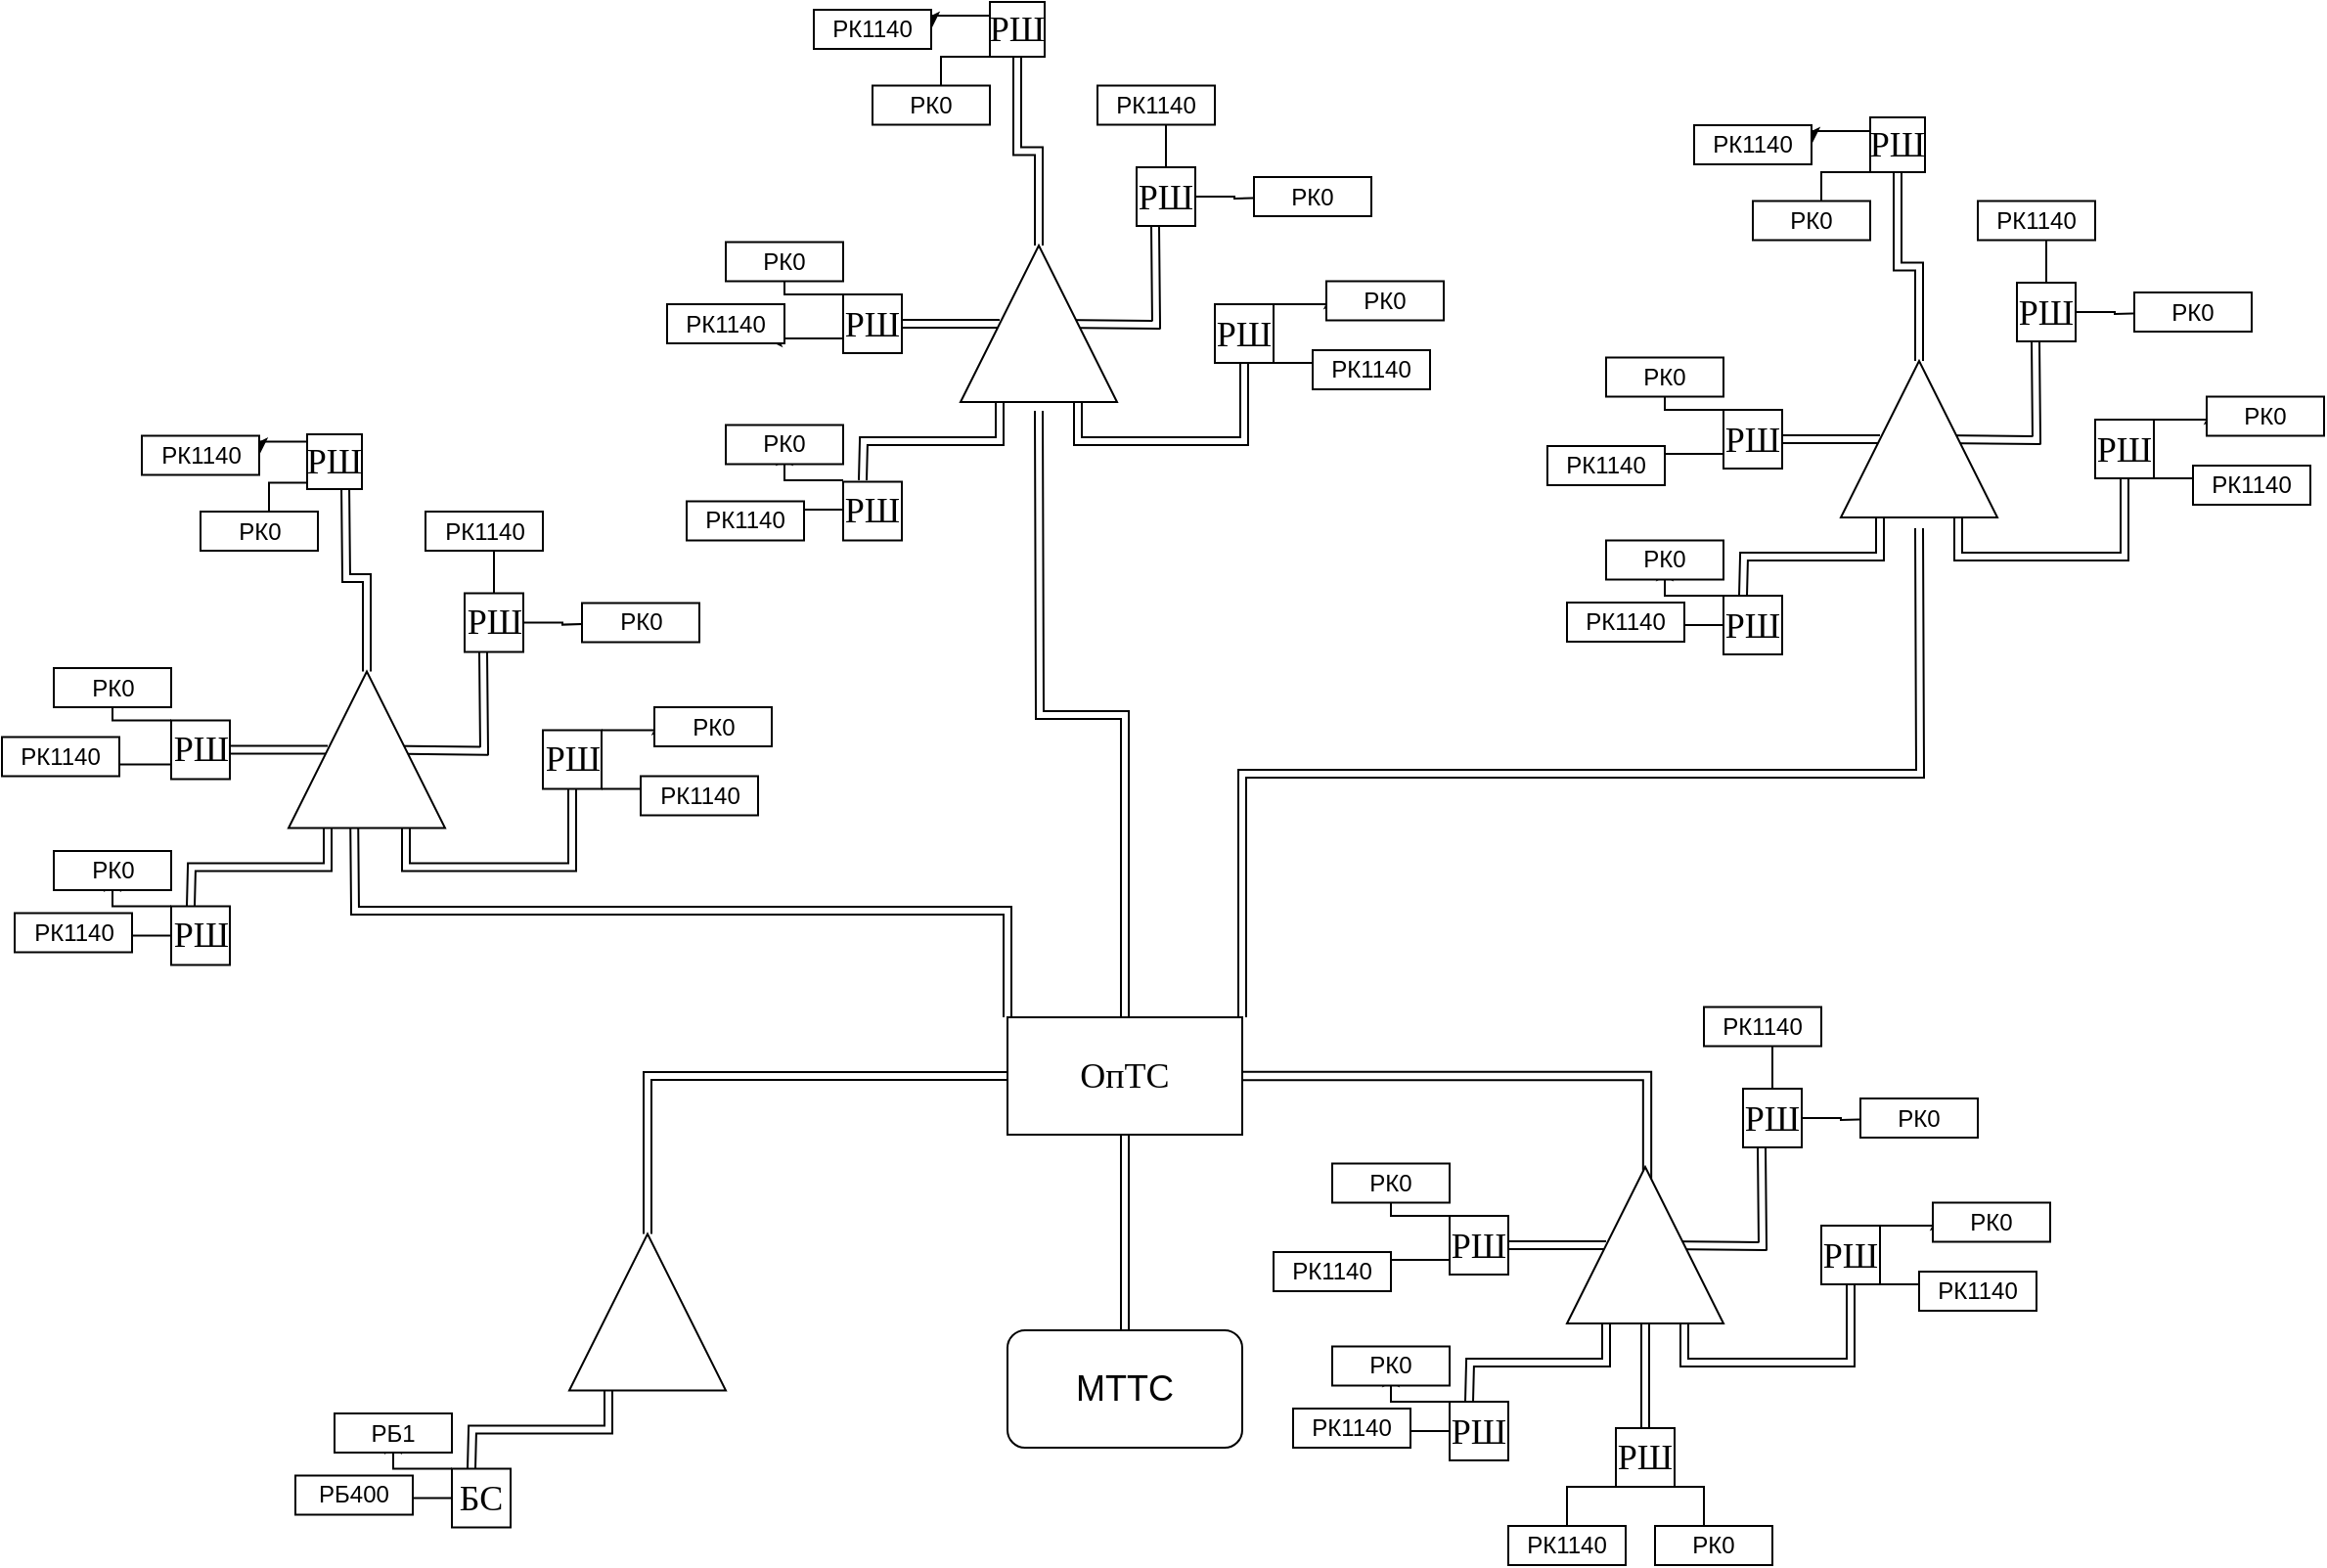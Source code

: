 <mxfile version="24.2.5" type="github">
  <diagram name="Сторінка-1" id="-aMKNxU6E9L7MTQbwJhd">
    <mxGraphModel dx="1947" dy="1637" grid="1" gridSize="10" guides="1" tooltips="1" connect="1" arrows="1" fold="1" page="1" pageScale="1" pageWidth="827" pageHeight="1169" math="0" shadow="0">
      <root>
        <mxCell id="0" />
        <mxCell id="1" parent="0" />
        <mxCell id="pCTq9wC-vszjbYOVtqLL-1" style="edgeStyle=orthogonalEdgeStyle;rounded=0;orthogonalLoop=1;jettySize=auto;html=1;exitX=0.5;exitY=1;exitDx=0;exitDy=0;shape=link;" edge="1" parent="1" source="pCTq9wC-vszjbYOVtqLL-7" target="pCTq9wC-vszjbYOVtqLL-8">
          <mxGeometry relative="1" as="geometry" />
        </mxCell>
        <mxCell id="pCTq9wC-vszjbYOVtqLL-2" style="edgeStyle=orthogonalEdgeStyle;rounded=0;orthogonalLoop=1;jettySize=auto;html=1;exitX=1;exitY=0.5;exitDx=0;exitDy=0;shape=link;width=4.167;" edge="1" parent="1" source="pCTq9wC-vszjbYOVtqLL-7">
          <mxGeometry relative="1" as="geometry">
            <mxPoint x="680" y="350" as="targetPoint" />
            <Array as="points">
              <mxPoint x="681" y="300" />
            </Array>
          </mxGeometry>
        </mxCell>
        <mxCell id="pCTq9wC-vszjbYOVtqLL-3" style="edgeStyle=orthogonalEdgeStyle;rounded=0;orthogonalLoop=1;jettySize=auto;html=1;exitX=0;exitY=0.5;exitDx=0;exitDy=0;shape=link;" edge="1" parent="1" source="pCTq9wC-vszjbYOVtqLL-7" target="pCTq9wC-vszjbYOVtqLL-45">
          <mxGeometry relative="1" as="geometry">
            <mxPoint x="215" y="340" as="targetPoint" />
          </mxGeometry>
        </mxCell>
        <mxCell id="pCTq9wC-vszjbYOVtqLL-4" style="edgeStyle=orthogonalEdgeStyle;rounded=0;orthogonalLoop=1;jettySize=auto;html=1;exitX=0.5;exitY=0;exitDx=0;exitDy=0;shape=link;" edge="1" parent="1" source="pCTq9wC-vszjbYOVtqLL-7">
          <mxGeometry relative="1" as="geometry">
            <mxPoint x="370" y="-40" as="targetPoint" />
          </mxGeometry>
        </mxCell>
        <mxCell id="pCTq9wC-vszjbYOVtqLL-5" style="edgeStyle=orthogonalEdgeStyle;rounded=0;orthogonalLoop=1;jettySize=auto;html=1;exitX=1;exitY=0;exitDx=0;exitDy=0;shape=link;width=4;" edge="1" parent="1" source="pCTq9wC-vszjbYOVtqLL-7">
          <mxGeometry relative="1" as="geometry">
            <mxPoint x="820" y="20" as="targetPoint" />
          </mxGeometry>
        </mxCell>
        <mxCell id="pCTq9wC-vszjbYOVtqLL-6" style="edgeStyle=orthogonalEdgeStyle;rounded=0;orthogonalLoop=1;jettySize=auto;html=1;exitX=0;exitY=0;exitDx=0;exitDy=0;shape=link;" edge="1" parent="1" source="pCTq9wC-vszjbYOVtqLL-7">
          <mxGeometry relative="1" as="geometry">
            <mxPoint x="20" y="160" as="targetPoint" />
          </mxGeometry>
        </mxCell>
        <mxCell id="pCTq9wC-vszjbYOVtqLL-7" value="&lt;font face=&quot;Times New Roman&quot; style=&quot;font-size: 18px;&quot;&gt;ОпТС&lt;/font&gt;" style="rounded=0;whiteSpace=wrap;html=1;" vertex="1" parent="1">
          <mxGeometry x="354" y="270" width="120" height="60" as="geometry" />
        </mxCell>
        <mxCell id="pCTq9wC-vszjbYOVtqLL-8" value="&lt;font style=&quot;font-size: 18px;&quot;&gt;МТТС&lt;/font&gt;" style="rounded=1;whiteSpace=wrap;html=1;" vertex="1" parent="1">
          <mxGeometry x="354" y="430" width="120" height="60" as="geometry" />
        </mxCell>
        <mxCell id="pCTq9wC-vszjbYOVtqLL-9" style="edgeStyle=orthogonalEdgeStyle;rounded=0;orthogonalLoop=1;jettySize=auto;html=1;exitX=0.5;exitY=0;exitDx=0;exitDy=0;shape=link;" edge="1" parent="1" source="pCTq9wC-vszjbYOVtqLL-14">
          <mxGeometry relative="1" as="geometry">
            <mxPoint x="610" y="386.5" as="targetPoint" />
          </mxGeometry>
        </mxCell>
        <mxCell id="pCTq9wC-vszjbYOVtqLL-10" style="edgeStyle=orthogonalEdgeStyle;rounded=0;orthogonalLoop=1;jettySize=auto;html=1;exitX=0.5;exitY=1;exitDx=0;exitDy=0;shape=link;" edge="1" parent="1">
          <mxGeometry relative="1" as="geometry">
            <mxPoint x="739.5" y="336.5" as="targetPoint" />
            <mxPoint x="689.5" y="386.5" as="sourcePoint" />
          </mxGeometry>
        </mxCell>
        <mxCell id="pCTq9wC-vszjbYOVtqLL-11" style="edgeStyle=orthogonalEdgeStyle;rounded=0;orthogonalLoop=1;jettySize=auto;html=1;exitX=0;exitY=0.75;exitDx=0;exitDy=0;shape=link;entryX=0.5;entryY=1;entryDx=0;entryDy=0;" edge="1" parent="1" source="pCTq9wC-vszjbYOVtqLL-14" target="pCTq9wC-vszjbYOVtqLL-17">
          <mxGeometry relative="1" as="geometry">
            <mxPoint x="820" y="426.5" as="targetPoint" />
          </mxGeometry>
        </mxCell>
        <mxCell id="pCTq9wC-vszjbYOVtqLL-12" style="edgeStyle=orthogonalEdgeStyle;rounded=0;orthogonalLoop=1;jettySize=auto;html=1;exitX=0;exitY=0.25;exitDx=0;exitDy=0;shape=link;" edge="1" parent="1" source="pCTq9wC-vszjbYOVtqLL-14">
          <mxGeometry relative="1" as="geometry">
            <mxPoint x="590" y="466.5" as="targetPoint" />
          </mxGeometry>
        </mxCell>
        <mxCell id="pCTq9wC-vszjbYOVtqLL-13" style="edgeStyle=orthogonalEdgeStyle;rounded=0;orthogonalLoop=1;jettySize=auto;html=1;exitX=0;exitY=0.5;exitDx=0;exitDy=0;entryX=0.5;entryY=0;entryDx=0;entryDy=0;shape=link;" edge="1" parent="1" source="pCTq9wC-vszjbYOVtqLL-14" target="pCTq9wC-vszjbYOVtqLL-23">
          <mxGeometry relative="1" as="geometry" />
        </mxCell>
        <mxCell id="pCTq9wC-vszjbYOVtqLL-14" value="" style="triangle;whiteSpace=wrap;html=1;rotation=-90;" vertex="1" parent="1">
          <mxGeometry x="640" y="346.5" width="80" height="80" as="geometry" />
        </mxCell>
        <mxCell id="pCTq9wC-vszjbYOVtqLL-15" style="edgeStyle=orthogonalEdgeStyle;rounded=0;orthogonalLoop=1;jettySize=auto;html=1;exitX=1;exitY=0;exitDx=0;exitDy=0;" edge="1" parent="1" source="pCTq9wC-vszjbYOVtqLL-17">
          <mxGeometry relative="1" as="geometry">
            <mxPoint x="830" y="370" as="targetPoint" />
          </mxGeometry>
        </mxCell>
        <mxCell id="pCTq9wC-vszjbYOVtqLL-16" style="edgeStyle=orthogonalEdgeStyle;rounded=0;orthogonalLoop=1;jettySize=auto;html=1;exitX=1;exitY=1;exitDx=0;exitDy=0;" edge="1" parent="1" source="pCTq9wC-vszjbYOVtqLL-17">
          <mxGeometry relative="1" as="geometry">
            <mxPoint x="830" y="407" as="targetPoint" />
          </mxGeometry>
        </mxCell>
        <mxCell id="pCTq9wC-vszjbYOVtqLL-17" value="&lt;font style=&quot;font-size: 18px;&quot; face=&quot;Times New Roman&quot;&gt;РШ&lt;/font&gt;" style="whiteSpace=wrap;html=1;aspect=fixed;" vertex="1" parent="1">
          <mxGeometry x="770" y="376.5" width="30" height="30" as="geometry" />
        </mxCell>
        <mxCell id="pCTq9wC-vszjbYOVtqLL-18" style="edgeStyle=orthogonalEdgeStyle;rounded=0;orthogonalLoop=1;jettySize=auto;html=1;exitX=0.5;exitY=0;exitDx=0;exitDy=0;" edge="1" parent="1" source="pCTq9wC-vszjbYOVtqLL-20">
          <mxGeometry relative="1" as="geometry">
            <mxPoint x="745" y="270" as="targetPoint" />
          </mxGeometry>
        </mxCell>
        <mxCell id="pCTq9wC-vszjbYOVtqLL-19" style="edgeStyle=orthogonalEdgeStyle;rounded=0;orthogonalLoop=1;jettySize=auto;html=1;exitX=1;exitY=0.5;exitDx=0;exitDy=0;" edge="1" parent="1" source="pCTq9wC-vszjbYOVtqLL-20">
          <mxGeometry relative="1" as="geometry">
            <mxPoint x="800" y="322" as="targetPoint" />
          </mxGeometry>
        </mxCell>
        <mxCell id="pCTq9wC-vszjbYOVtqLL-20" value="&lt;font face=&quot;Times New Roman&quot; style=&quot;font-size: 18px;&quot;&gt;РШ&lt;/font&gt;" style="whiteSpace=wrap;html=1;aspect=fixed;" vertex="1" parent="1">
          <mxGeometry x="730" y="306.5" width="30" height="30" as="geometry" />
        </mxCell>
        <mxCell id="pCTq9wC-vszjbYOVtqLL-21" style="edgeStyle=orthogonalEdgeStyle;rounded=0;orthogonalLoop=1;jettySize=auto;html=1;exitX=1;exitY=1;exitDx=0;exitDy=0;" edge="1" parent="1" source="pCTq9wC-vszjbYOVtqLL-23">
          <mxGeometry relative="1" as="geometry">
            <mxPoint x="710" y="540" as="targetPoint" />
          </mxGeometry>
        </mxCell>
        <mxCell id="pCTq9wC-vszjbYOVtqLL-22" style="edgeStyle=orthogonalEdgeStyle;rounded=0;orthogonalLoop=1;jettySize=auto;html=1;exitX=0;exitY=1;exitDx=0;exitDy=0;" edge="1" parent="1" source="pCTq9wC-vszjbYOVtqLL-23">
          <mxGeometry relative="1" as="geometry">
            <mxPoint x="640" y="540" as="targetPoint" />
          </mxGeometry>
        </mxCell>
        <mxCell id="pCTq9wC-vszjbYOVtqLL-23" value="&lt;font face=&quot;Times New Roman&quot; style=&quot;font-size: 18px;&quot;&gt;РШ&lt;/font&gt;" style="whiteSpace=wrap;html=1;aspect=fixed;" vertex="1" parent="1">
          <mxGeometry x="665" y="480" width="30" height="30" as="geometry" />
        </mxCell>
        <mxCell id="pCTq9wC-vszjbYOVtqLL-24" style="edgeStyle=orthogonalEdgeStyle;rounded=0;orthogonalLoop=1;jettySize=auto;html=1;exitX=0;exitY=0.75;exitDx=0;exitDy=0;" edge="1" parent="1" source="pCTq9wC-vszjbYOVtqLL-26">
          <mxGeometry relative="1" as="geometry">
            <mxPoint x="540" y="394" as="targetPoint" />
          </mxGeometry>
        </mxCell>
        <mxCell id="pCTq9wC-vszjbYOVtqLL-25" style="edgeStyle=orthogonalEdgeStyle;rounded=0;orthogonalLoop=1;jettySize=auto;html=1;exitX=0;exitY=0;exitDx=0;exitDy=0;" edge="1" parent="1" source="pCTq9wC-vszjbYOVtqLL-26">
          <mxGeometry relative="1" as="geometry">
            <mxPoint x="550" y="350" as="targetPoint" />
          </mxGeometry>
        </mxCell>
        <mxCell id="pCTq9wC-vszjbYOVtqLL-26" value="&lt;font face=&quot;Times New Roman&quot; style=&quot;font-size: 18px;&quot;&gt;РШ&lt;/font&gt;" style="whiteSpace=wrap;html=1;aspect=fixed;" vertex="1" parent="1">
          <mxGeometry x="580" y="371.5" width="30" height="30" as="geometry" />
        </mxCell>
        <mxCell id="pCTq9wC-vszjbYOVtqLL-27" style="edgeStyle=orthogonalEdgeStyle;rounded=0;orthogonalLoop=1;jettySize=auto;html=1;exitX=0;exitY=0.5;exitDx=0;exitDy=0;" edge="1" parent="1" source="pCTq9wC-vszjbYOVtqLL-29">
          <mxGeometry relative="1" as="geometry">
            <mxPoint x="550" y="482" as="targetPoint" />
          </mxGeometry>
        </mxCell>
        <mxCell id="pCTq9wC-vszjbYOVtqLL-28" style="edgeStyle=orthogonalEdgeStyle;rounded=0;orthogonalLoop=1;jettySize=auto;html=1;exitX=0;exitY=0;exitDx=0;exitDy=0;" edge="1" parent="1" source="pCTq9wC-vszjbYOVtqLL-29">
          <mxGeometry relative="1" as="geometry">
            <mxPoint x="550" y="450" as="targetPoint" />
          </mxGeometry>
        </mxCell>
        <mxCell id="pCTq9wC-vszjbYOVtqLL-29" value="&lt;font face=&quot;Times New Roman&quot; style=&quot;font-size: 18px;&quot;&gt;РШ&lt;/font&gt;" style="whiteSpace=wrap;html=1;aspect=fixed;" vertex="1" parent="1">
          <mxGeometry x="580" y="466.5" width="30" height="30" as="geometry" />
        </mxCell>
        <mxCell id="pCTq9wC-vszjbYOVtqLL-30" value="РК0" style="rounded=0;whiteSpace=wrap;html=1;" vertex="1" parent="1">
          <mxGeometry x="685" y="530" width="60" height="20" as="geometry" />
        </mxCell>
        <mxCell id="pCTq9wC-vszjbYOVtqLL-31" value="РК1140" style="rounded=0;whiteSpace=wrap;html=1;" vertex="1" parent="1">
          <mxGeometry x="610" y="530" width="60" height="20" as="geometry" />
        </mxCell>
        <mxCell id="pCTq9wC-vszjbYOVtqLL-32" value="РК0" style="rounded=0;whiteSpace=wrap;html=1;" vertex="1" parent="1">
          <mxGeometry x="827" y="364.75" width="60" height="20" as="geometry" />
        </mxCell>
        <mxCell id="pCTq9wC-vszjbYOVtqLL-33" value="РК0" style="rounded=0;whiteSpace=wrap;html=1;" vertex="1" parent="1">
          <mxGeometry x="790" y="311.5" width="60" height="20" as="geometry" />
        </mxCell>
        <mxCell id="pCTq9wC-vszjbYOVtqLL-34" value="РК0" style="rounded=0;whiteSpace=wrap;html=1;" vertex="1" parent="1">
          <mxGeometry x="520" y="344.75" width="60" height="20" as="geometry" />
        </mxCell>
        <mxCell id="pCTq9wC-vszjbYOVtqLL-35" value="РК0" style="rounded=0;whiteSpace=wrap;html=1;" vertex="1" parent="1">
          <mxGeometry x="520" y="438.25" width="60" height="20" as="geometry" />
        </mxCell>
        <mxCell id="pCTq9wC-vszjbYOVtqLL-36" value="РК1140" style="rounded=0;whiteSpace=wrap;html=1;" vertex="1" parent="1">
          <mxGeometry x="820" y="400" width="60" height="20" as="geometry" />
        </mxCell>
        <mxCell id="pCTq9wC-vszjbYOVtqLL-37" value="РК1140" style="rounded=0;whiteSpace=wrap;html=1;" vertex="1" parent="1">
          <mxGeometry x="710" y="264.75" width="60" height="20" as="geometry" />
        </mxCell>
        <mxCell id="pCTq9wC-vszjbYOVtqLL-38" value="РК1140" style="rounded=0;whiteSpace=wrap;html=1;" vertex="1" parent="1">
          <mxGeometry x="490" y="390" width="60" height="20" as="geometry" />
        </mxCell>
        <mxCell id="pCTq9wC-vszjbYOVtqLL-39" value="РК1140" style="rounded=0;whiteSpace=wrap;html=1;" vertex="1" parent="1">
          <mxGeometry x="500" y="470" width="60" height="20" as="geometry" />
        </mxCell>
        <mxCell id="pCTq9wC-vszjbYOVtqLL-43" style="edgeStyle=orthogonalEdgeStyle;rounded=0;orthogonalLoop=1;jettySize=auto;html=1;exitX=0;exitY=0.25;exitDx=0;exitDy=0;shape=link;" edge="1" parent="1" source="pCTq9wC-vszjbYOVtqLL-45">
          <mxGeometry relative="1" as="geometry">
            <mxPoint x="80" y="500.75" as="targetPoint" />
          </mxGeometry>
        </mxCell>
        <mxCell id="pCTq9wC-vszjbYOVtqLL-45" value="" style="triangle;whiteSpace=wrap;html=1;rotation=-90;" vertex="1" parent="1">
          <mxGeometry x="130" y="380.75" width="80" height="80" as="geometry" />
        </mxCell>
        <mxCell id="pCTq9wC-vszjbYOVtqLL-56" style="edgeStyle=orthogonalEdgeStyle;rounded=0;orthogonalLoop=1;jettySize=auto;html=1;exitX=0;exitY=0.5;exitDx=0;exitDy=0;" edge="1" parent="1" source="pCTq9wC-vszjbYOVtqLL-58">
          <mxGeometry relative="1" as="geometry">
            <mxPoint x="40" y="516.25" as="targetPoint" />
          </mxGeometry>
        </mxCell>
        <mxCell id="pCTq9wC-vszjbYOVtqLL-57" style="edgeStyle=orthogonalEdgeStyle;rounded=0;orthogonalLoop=1;jettySize=auto;html=1;exitX=0;exitY=0;exitDx=0;exitDy=0;" edge="1" parent="1" source="pCTq9wC-vszjbYOVtqLL-58">
          <mxGeometry relative="1" as="geometry">
            <mxPoint x="40" y="484.25" as="targetPoint" />
          </mxGeometry>
        </mxCell>
        <mxCell id="pCTq9wC-vszjbYOVtqLL-58" value="&lt;font face=&quot;Times New Roman&quot;&gt;&lt;span style=&quot;font-size: 18px;&quot;&gt;БС&lt;/span&gt;&lt;/font&gt;" style="whiteSpace=wrap;html=1;aspect=fixed;" vertex="1" parent="1">
          <mxGeometry x="70" y="500.75" width="30" height="30" as="geometry" />
        </mxCell>
        <mxCell id="pCTq9wC-vszjbYOVtqLL-62" value="РБ1" style="rounded=0;whiteSpace=wrap;html=1;" vertex="1" parent="1">
          <mxGeometry x="10" y="472.5" width="60" height="20" as="geometry" />
        </mxCell>
        <mxCell id="pCTq9wC-vszjbYOVtqLL-66" value="РБ400" style="rounded=0;whiteSpace=wrap;html=1;" vertex="1" parent="1">
          <mxGeometry x="-10" y="504.25" width="60" height="20" as="geometry" />
        </mxCell>
        <mxCell id="pCTq9wC-vszjbYOVtqLL-67" style="edgeStyle=orthogonalEdgeStyle;rounded=0;orthogonalLoop=1;jettySize=auto;html=1;exitX=0.5;exitY=0;exitDx=0;exitDy=0;shape=link;" edge="1" parent="1" source="pCTq9wC-vszjbYOVtqLL-72">
          <mxGeometry relative="1" as="geometry">
            <mxPoint x="750" y="-25.5" as="targetPoint" />
          </mxGeometry>
        </mxCell>
        <mxCell id="pCTq9wC-vszjbYOVtqLL-68" style="edgeStyle=orthogonalEdgeStyle;rounded=0;orthogonalLoop=1;jettySize=auto;html=1;exitX=0.5;exitY=1;exitDx=0;exitDy=0;shape=link;" edge="1" parent="1">
          <mxGeometry relative="1" as="geometry">
            <mxPoint x="879.5" y="-75.5" as="targetPoint" />
            <mxPoint x="829.5" y="-25.5" as="sourcePoint" />
          </mxGeometry>
        </mxCell>
        <mxCell id="pCTq9wC-vszjbYOVtqLL-69" style="edgeStyle=orthogonalEdgeStyle;rounded=0;orthogonalLoop=1;jettySize=auto;html=1;exitX=0;exitY=0.75;exitDx=0;exitDy=0;shape=link;entryX=0.5;entryY=1;entryDx=0;entryDy=0;" edge="1" parent="1" source="pCTq9wC-vszjbYOVtqLL-72" target="pCTq9wC-vszjbYOVtqLL-75">
          <mxGeometry relative="1" as="geometry">
            <mxPoint x="960" y="14.5" as="targetPoint" />
          </mxGeometry>
        </mxCell>
        <mxCell id="pCTq9wC-vszjbYOVtqLL-70" style="edgeStyle=orthogonalEdgeStyle;rounded=0;orthogonalLoop=1;jettySize=auto;html=1;exitX=0;exitY=0.25;exitDx=0;exitDy=0;shape=link;" edge="1" parent="1" source="pCTq9wC-vszjbYOVtqLL-72">
          <mxGeometry relative="1" as="geometry">
            <mxPoint x="730" y="54.5" as="targetPoint" />
          </mxGeometry>
        </mxCell>
        <mxCell id="pCTq9wC-vszjbYOVtqLL-71" style="edgeStyle=orthogonalEdgeStyle;rounded=0;orthogonalLoop=1;jettySize=auto;html=1;exitX=1;exitY=0.5;exitDx=0;exitDy=0;entryX=0.5;entryY=1;entryDx=0;entryDy=0;shape=link;" edge="1" parent="1" source="pCTq9wC-vszjbYOVtqLL-72" target="pCTq9wC-vszjbYOVtqLL-81">
          <mxGeometry relative="1" as="geometry" />
        </mxCell>
        <mxCell id="pCTq9wC-vszjbYOVtqLL-72" value="" style="triangle;whiteSpace=wrap;html=1;rotation=-90;" vertex="1" parent="1">
          <mxGeometry x="780" y="-65.5" width="80" height="80" as="geometry" />
        </mxCell>
        <mxCell id="pCTq9wC-vszjbYOVtqLL-73" style="edgeStyle=orthogonalEdgeStyle;rounded=0;orthogonalLoop=1;jettySize=auto;html=1;exitX=1;exitY=0;exitDx=0;exitDy=0;" edge="1" parent="1" source="pCTq9wC-vszjbYOVtqLL-75">
          <mxGeometry relative="1" as="geometry">
            <mxPoint x="970" y="-42" as="targetPoint" />
          </mxGeometry>
        </mxCell>
        <mxCell id="pCTq9wC-vszjbYOVtqLL-74" style="edgeStyle=orthogonalEdgeStyle;rounded=0;orthogonalLoop=1;jettySize=auto;html=1;exitX=1;exitY=1;exitDx=0;exitDy=0;" edge="1" parent="1" source="pCTq9wC-vszjbYOVtqLL-75">
          <mxGeometry relative="1" as="geometry">
            <mxPoint x="970" y="-5" as="targetPoint" />
          </mxGeometry>
        </mxCell>
        <mxCell id="pCTq9wC-vszjbYOVtqLL-75" value="&lt;font style=&quot;font-size: 18px;&quot; face=&quot;Times New Roman&quot;&gt;РШ&lt;/font&gt;" style="whiteSpace=wrap;html=1;aspect=fixed;" vertex="1" parent="1">
          <mxGeometry x="910" y="-35.5" width="30" height="30" as="geometry" />
        </mxCell>
        <mxCell id="pCTq9wC-vszjbYOVtqLL-76" style="edgeStyle=orthogonalEdgeStyle;rounded=0;orthogonalLoop=1;jettySize=auto;html=1;exitX=0.5;exitY=0;exitDx=0;exitDy=0;" edge="1" parent="1" source="pCTq9wC-vszjbYOVtqLL-78">
          <mxGeometry relative="1" as="geometry">
            <mxPoint x="885" y="-142" as="targetPoint" />
          </mxGeometry>
        </mxCell>
        <mxCell id="pCTq9wC-vszjbYOVtqLL-77" style="edgeStyle=orthogonalEdgeStyle;rounded=0;orthogonalLoop=1;jettySize=auto;html=1;exitX=1;exitY=0.5;exitDx=0;exitDy=0;" edge="1" parent="1" source="pCTq9wC-vszjbYOVtqLL-78">
          <mxGeometry relative="1" as="geometry">
            <mxPoint x="940" y="-90" as="targetPoint" />
          </mxGeometry>
        </mxCell>
        <mxCell id="pCTq9wC-vszjbYOVtqLL-78" value="&lt;font face=&quot;Times New Roman&quot; style=&quot;font-size: 18px;&quot;&gt;РШ&lt;/font&gt;" style="whiteSpace=wrap;html=1;aspect=fixed;" vertex="1" parent="1">
          <mxGeometry x="870" y="-105.5" width="30" height="30" as="geometry" />
        </mxCell>
        <mxCell id="pCTq9wC-vszjbYOVtqLL-79" style="edgeStyle=orthogonalEdgeStyle;rounded=0;orthogonalLoop=1;jettySize=auto;html=1;exitX=0;exitY=1;exitDx=0;exitDy=0;" edge="1" parent="1" source="pCTq9wC-vszjbYOVtqLL-81">
          <mxGeometry relative="1" as="geometry">
            <mxPoint x="770" y="-132" as="targetPoint" />
          </mxGeometry>
        </mxCell>
        <mxCell id="pCTq9wC-vszjbYOVtqLL-80" style="edgeStyle=orthogonalEdgeStyle;rounded=0;orthogonalLoop=1;jettySize=auto;html=1;exitX=0;exitY=0.25;exitDx=0;exitDy=0;entryX=1;entryY=0.5;entryDx=0;entryDy=0;" edge="1" parent="1" source="pCTq9wC-vszjbYOVtqLL-81" target="pCTq9wC-vszjbYOVtqLL-89">
          <mxGeometry relative="1" as="geometry" />
        </mxCell>
        <mxCell id="pCTq9wC-vszjbYOVtqLL-81" value="&lt;font face=&quot;Times New Roman&quot; style=&quot;font-size: 18px;&quot;&gt;РШ&lt;/font&gt;" style="whiteSpace=wrap;html=1;aspect=fixed;" vertex="1" parent="1">
          <mxGeometry x="795" y="-190" width="28" height="28" as="geometry" />
        </mxCell>
        <mxCell id="pCTq9wC-vszjbYOVtqLL-82" style="edgeStyle=orthogonalEdgeStyle;rounded=0;orthogonalLoop=1;jettySize=auto;html=1;exitX=0;exitY=0.75;exitDx=0;exitDy=0;" edge="1" parent="1" source="pCTq9wC-vszjbYOVtqLL-84">
          <mxGeometry relative="1" as="geometry">
            <mxPoint x="680" y="-18" as="targetPoint" />
          </mxGeometry>
        </mxCell>
        <mxCell id="pCTq9wC-vszjbYOVtqLL-83" style="edgeStyle=orthogonalEdgeStyle;rounded=0;orthogonalLoop=1;jettySize=auto;html=1;exitX=0;exitY=0;exitDx=0;exitDy=0;" edge="1" parent="1" source="pCTq9wC-vszjbYOVtqLL-84">
          <mxGeometry relative="1" as="geometry">
            <mxPoint x="690" y="-62" as="targetPoint" />
          </mxGeometry>
        </mxCell>
        <mxCell id="pCTq9wC-vszjbYOVtqLL-84" value="&lt;font face=&quot;Times New Roman&quot; style=&quot;font-size: 18px;&quot;&gt;РШ&lt;/font&gt;" style="whiteSpace=wrap;html=1;aspect=fixed;" vertex="1" parent="1">
          <mxGeometry x="720" y="-40.5" width="30" height="30" as="geometry" />
        </mxCell>
        <mxCell id="pCTq9wC-vszjbYOVtqLL-85" style="edgeStyle=orthogonalEdgeStyle;rounded=0;orthogonalLoop=1;jettySize=auto;html=1;exitX=0;exitY=0.5;exitDx=0;exitDy=0;" edge="1" parent="1" source="pCTq9wC-vszjbYOVtqLL-87">
          <mxGeometry relative="1" as="geometry">
            <mxPoint x="690" y="70" as="targetPoint" />
          </mxGeometry>
        </mxCell>
        <mxCell id="pCTq9wC-vszjbYOVtqLL-86" style="edgeStyle=orthogonalEdgeStyle;rounded=0;orthogonalLoop=1;jettySize=auto;html=1;exitX=0;exitY=0;exitDx=0;exitDy=0;" edge="1" parent="1" source="pCTq9wC-vszjbYOVtqLL-87">
          <mxGeometry relative="1" as="geometry">
            <mxPoint x="690" y="38" as="targetPoint" />
          </mxGeometry>
        </mxCell>
        <mxCell id="pCTq9wC-vszjbYOVtqLL-87" value="&lt;font face=&quot;Times New Roman&quot; style=&quot;font-size: 18px;&quot;&gt;РШ&lt;/font&gt;" style="whiteSpace=wrap;html=1;aspect=fixed;" vertex="1" parent="1">
          <mxGeometry x="720" y="54.5" width="30" height="30" as="geometry" />
        </mxCell>
        <mxCell id="pCTq9wC-vszjbYOVtqLL-88" value="РК0" style="rounded=0;whiteSpace=wrap;html=1;" vertex="1" parent="1">
          <mxGeometry x="735" y="-147.25" width="60" height="20" as="geometry" />
        </mxCell>
        <mxCell id="pCTq9wC-vszjbYOVtqLL-89" value="РК1140" style="rounded=0;whiteSpace=wrap;html=1;" vertex="1" parent="1">
          <mxGeometry x="705" y="-186" width="60" height="20" as="geometry" />
        </mxCell>
        <mxCell id="pCTq9wC-vszjbYOVtqLL-90" value="РК0" style="rounded=0;whiteSpace=wrap;html=1;" vertex="1" parent="1">
          <mxGeometry x="967" y="-47.25" width="60" height="20" as="geometry" />
        </mxCell>
        <mxCell id="pCTq9wC-vszjbYOVtqLL-91" value="РК0" style="rounded=0;whiteSpace=wrap;html=1;" vertex="1" parent="1">
          <mxGeometry x="930" y="-100.5" width="60" height="20" as="geometry" />
        </mxCell>
        <mxCell id="pCTq9wC-vszjbYOVtqLL-92" value="РК0" style="rounded=0;whiteSpace=wrap;html=1;" vertex="1" parent="1">
          <mxGeometry x="660" y="-67.25" width="60" height="20" as="geometry" />
        </mxCell>
        <mxCell id="pCTq9wC-vszjbYOVtqLL-93" value="РК0" style="rounded=0;whiteSpace=wrap;html=1;" vertex="1" parent="1">
          <mxGeometry x="660" y="26.25" width="60" height="20" as="geometry" />
        </mxCell>
        <mxCell id="pCTq9wC-vszjbYOVtqLL-94" value="РК1140" style="rounded=0;whiteSpace=wrap;html=1;" vertex="1" parent="1">
          <mxGeometry x="960" y="-12" width="60" height="20" as="geometry" />
        </mxCell>
        <mxCell id="pCTq9wC-vszjbYOVtqLL-95" value="РК1140" style="rounded=0;whiteSpace=wrap;html=1;" vertex="1" parent="1">
          <mxGeometry x="850" y="-147.25" width="60" height="20" as="geometry" />
        </mxCell>
        <mxCell id="pCTq9wC-vszjbYOVtqLL-96" value="РК1140" style="rounded=0;whiteSpace=wrap;html=1;" vertex="1" parent="1">
          <mxGeometry x="630" y="-22" width="60" height="20" as="geometry" />
        </mxCell>
        <mxCell id="pCTq9wC-vszjbYOVtqLL-97" value="РК1140" style="rounded=0;whiteSpace=wrap;html=1;" vertex="1" parent="1">
          <mxGeometry x="640" y="58" width="60" height="20" as="geometry" />
        </mxCell>
        <mxCell id="pCTq9wC-vszjbYOVtqLL-98" style="edgeStyle=orthogonalEdgeStyle;rounded=0;orthogonalLoop=1;jettySize=auto;html=1;exitX=0.5;exitY=0;exitDx=0;exitDy=0;shape=link;" edge="1" parent="1" source="pCTq9wC-vszjbYOVtqLL-103">
          <mxGeometry relative="1" as="geometry">
            <mxPoint x="-43.5" y="133.25" as="targetPoint" />
          </mxGeometry>
        </mxCell>
        <mxCell id="pCTq9wC-vszjbYOVtqLL-99" style="edgeStyle=orthogonalEdgeStyle;rounded=0;orthogonalLoop=1;jettySize=auto;html=1;exitX=0.5;exitY=1;exitDx=0;exitDy=0;shape=link;" edge="1" parent="1">
          <mxGeometry relative="1" as="geometry">
            <mxPoint x="86" y="83.25" as="targetPoint" />
            <mxPoint x="36" y="133.25" as="sourcePoint" />
          </mxGeometry>
        </mxCell>
        <mxCell id="pCTq9wC-vszjbYOVtqLL-100" style="edgeStyle=orthogonalEdgeStyle;rounded=0;orthogonalLoop=1;jettySize=auto;html=1;exitX=0;exitY=0.75;exitDx=0;exitDy=0;shape=link;entryX=0.5;entryY=1;entryDx=0;entryDy=0;" edge="1" parent="1" source="pCTq9wC-vszjbYOVtqLL-103" target="pCTq9wC-vszjbYOVtqLL-106">
          <mxGeometry relative="1" as="geometry">
            <mxPoint x="166.5" y="173.25" as="targetPoint" />
          </mxGeometry>
        </mxCell>
        <mxCell id="pCTq9wC-vszjbYOVtqLL-101" style="edgeStyle=orthogonalEdgeStyle;rounded=0;orthogonalLoop=1;jettySize=auto;html=1;exitX=0;exitY=0.25;exitDx=0;exitDy=0;shape=link;" edge="1" parent="1" source="pCTq9wC-vszjbYOVtqLL-103">
          <mxGeometry relative="1" as="geometry">
            <mxPoint x="-63.5" y="213.25" as="targetPoint" />
          </mxGeometry>
        </mxCell>
        <mxCell id="pCTq9wC-vszjbYOVtqLL-102" style="edgeStyle=orthogonalEdgeStyle;rounded=0;orthogonalLoop=1;jettySize=auto;html=1;exitX=1;exitY=0.5;exitDx=0;exitDy=0;entryX=0.5;entryY=1;entryDx=0;entryDy=0;shape=link;" edge="1" parent="1" source="pCTq9wC-vszjbYOVtqLL-103">
          <mxGeometry relative="1" as="geometry">
            <mxPoint x="15.5" y="-3.25" as="targetPoint" />
          </mxGeometry>
        </mxCell>
        <mxCell id="pCTq9wC-vszjbYOVtqLL-103" value="" style="triangle;whiteSpace=wrap;html=1;rotation=-90;" vertex="1" parent="1">
          <mxGeometry x="-13.5" y="93.25" width="80" height="80" as="geometry" />
        </mxCell>
        <mxCell id="pCTq9wC-vszjbYOVtqLL-104" style="edgeStyle=orthogonalEdgeStyle;rounded=0;orthogonalLoop=1;jettySize=auto;html=1;exitX=1;exitY=0;exitDx=0;exitDy=0;" edge="1" parent="1" source="pCTq9wC-vszjbYOVtqLL-106">
          <mxGeometry relative="1" as="geometry">
            <mxPoint x="176.5" y="116.75" as="targetPoint" />
          </mxGeometry>
        </mxCell>
        <mxCell id="pCTq9wC-vszjbYOVtqLL-105" style="edgeStyle=orthogonalEdgeStyle;rounded=0;orthogonalLoop=1;jettySize=auto;html=1;exitX=1;exitY=1;exitDx=0;exitDy=0;" edge="1" parent="1" source="pCTq9wC-vszjbYOVtqLL-106">
          <mxGeometry relative="1" as="geometry">
            <mxPoint x="176.5" y="153.75" as="targetPoint" />
          </mxGeometry>
        </mxCell>
        <mxCell id="pCTq9wC-vszjbYOVtqLL-106" value="&lt;font style=&quot;font-size: 18px;&quot; face=&quot;Times New Roman&quot;&gt;РШ&lt;/font&gt;" style="whiteSpace=wrap;html=1;aspect=fixed;" vertex="1" parent="1">
          <mxGeometry x="116.5" y="123.25" width="30" height="30" as="geometry" />
        </mxCell>
        <mxCell id="pCTq9wC-vszjbYOVtqLL-107" style="edgeStyle=orthogonalEdgeStyle;rounded=0;orthogonalLoop=1;jettySize=auto;html=1;exitX=0.5;exitY=0;exitDx=0;exitDy=0;" edge="1" parent="1" source="pCTq9wC-vszjbYOVtqLL-109">
          <mxGeometry relative="1" as="geometry">
            <mxPoint x="91.5" y="16.75" as="targetPoint" />
          </mxGeometry>
        </mxCell>
        <mxCell id="pCTq9wC-vszjbYOVtqLL-108" style="edgeStyle=orthogonalEdgeStyle;rounded=0;orthogonalLoop=1;jettySize=auto;html=1;exitX=1;exitY=0.5;exitDx=0;exitDy=0;" edge="1" parent="1" source="pCTq9wC-vszjbYOVtqLL-109">
          <mxGeometry relative="1" as="geometry">
            <mxPoint x="146.5" y="68.75" as="targetPoint" />
          </mxGeometry>
        </mxCell>
        <mxCell id="pCTq9wC-vszjbYOVtqLL-109" value="&lt;font face=&quot;Times New Roman&quot; style=&quot;font-size: 18px;&quot;&gt;РШ&lt;/font&gt;" style="whiteSpace=wrap;html=1;aspect=fixed;" vertex="1" parent="1">
          <mxGeometry x="76.5" y="53.25" width="30" height="30" as="geometry" />
        </mxCell>
        <mxCell id="pCTq9wC-vszjbYOVtqLL-110" style="edgeStyle=orthogonalEdgeStyle;rounded=0;orthogonalLoop=1;jettySize=auto;html=1;exitX=0;exitY=1;exitDx=0;exitDy=0;" edge="1" parent="1">
          <mxGeometry relative="1" as="geometry">
            <mxPoint x="-23.5" y="26.75" as="targetPoint" />
            <mxPoint x="1.5" y="-3.25" as="sourcePoint" />
          </mxGeometry>
        </mxCell>
        <mxCell id="pCTq9wC-vszjbYOVtqLL-111" style="edgeStyle=orthogonalEdgeStyle;rounded=0;orthogonalLoop=1;jettySize=auto;html=1;exitX=0;exitY=0.25;exitDx=0;exitDy=0;entryX=1;entryY=0.5;entryDx=0;entryDy=0;" edge="1" parent="1" target="pCTq9wC-vszjbYOVtqLL-119">
          <mxGeometry relative="1" as="geometry">
            <mxPoint x="1.5" y="-24.25" as="sourcePoint" />
          </mxGeometry>
        </mxCell>
        <mxCell id="pCTq9wC-vszjbYOVtqLL-112" style="edgeStyle=orthogonalEdgeStyle;rounded=0;orthogonalLoop=1;jettySize=auto;html=1;exitX=0;exitY=0.75;exitDx=0;exitDy=0;" edge="1" parent="1" source="pCTq9wC-vszjbYOVtqLL-114">
          <mxGeometry relative="1" as="geometry">
            <mxPoint x="-113.5" y="140.75" as="targetPoint" />
          </mxGeometry>
        </mxCell>
        <mxCell id="pCTq9wC-vszjbYOVtqLL-113" style="edgeStyle=orthogonalEdgeStyle;rounded=0;orthogonalLoop=1;jettySize=auto;html=1;exitX=0;exitY=0;exitDx=0;exitDy=0;" edge="1" parent="1" source="pCTq9wC-vszjbYOVtqLL-114">
          <mxGeometry relative="1" as="geometry">
            <mxPoint x="-103.5" y="96.75" as="targetPoint" />
          </mxGeometry>
        </mxCell>
        <mxCell id="pCTq9wC-vszjbYOVtqLL-114" value="&lt;font face=&quot;Times New Roman&quot; style=&quot;font-size: 18px;&quot;&gt;РШ&lt;/font&gt;" style="whiteSpace=wrap;html=1;aspect=fixed;" vertex="1" parent="1">
          <mxGeometry x="-73.5" y="118.25" width="30" height="30" as="geometry" />
        </mxCell>
        <mxCell id="pCTq9wC-vszjbYOVtqLL-115" style="edgeStyle=orthogonalEdgeStyle;rounded=0;orthogonalLoop=1;jettySize=auto;html=1;exitX=0;exitY=0.5;exitDx=0;exitDy=0;" edge="1" parent="1" source="pCTq9wC-vszjbYOVtqLL-117">
          <mxGeometry relative="1" as="geometry">
            <mxPoint x="-103.5" y="228.75" as="targetPoint" />
          </mxGeometry>
        </mxCell>
        <mxCell id="pCTq9wC-vszjbYOVtqLL-116" style="edgeStyle=orthogonalEdgeStyle;rounded=0;orthogonalLoop=1;jettySize=auto;html=1;exitX=0;exitY=0;exitDx=0;exitDy=0;" edge="1" parent="1" source="pCTq9wC-vszjbYOVtqLL-117">
          <mxGeometry relative="1" as="geometry">
            <mxPoint x="-103.5" y="196.75" as="targetPoint" />
          </mxGeometry>
        </mxCell>
        <mxCell id="pCTq9wC-vszjbYOVtqLL-117" value="&lt;font face=&quot;Times New Roman&quot; style=&quot;font-size: 18px;&quot;&gt;РШ&lt;/font&gt;" style="whiteSpace=wrap;html=1;aspect=fixed;" vertex="1" parent="1">
          <mxGeometry x="-73.5" y="213.25" width="30" height="30" as="geometry" />
        </mxCell>
        <mxCell id="pCTq9wC-vszjbYOVtqLL-118" value="РК0" style="rounded=0;whiteSpace=wrap;html=1;" vertex="1" parent="1">
          <mxGeometry x="-58.5" y="11.5" width="60" height="20" as="geometry" />
        </mxCell>
        <mxCell id="pCTq9wC-vszjbYOVtqLL-119" value="РК1140" style="rounded=0;whiteSpace=wrap;html=1;" vertex="1" parent="1">
          <mxGeometry x="-88.5" y="-27.25" width="60" height="20" as="geometry" />
        </mxCell>
        <mxCell id="pCTq9wC-vszjbYOVtqLL-120" value="РК0" style="rounded=0;whiteSpace=wrap;html=1;" vertex="1" parent="1">
          <mxGeometry x="173.5" y="111.5" width="60" height="20" as="geometry" />
        </mxCell>
        <mxCell id="pCTq9wC-vszjbYOVtqLL-121" value="РК0" style="rounded=0;whiteSpace=wrap;html=1;" vertex="1" parent="1">
          <mxGeometry x="136.5" y="58.25" width="60" height="20" as="geometry" />
        </mxCell>
        <mxCell id="pCTq9wC-vszjbYOVtqLL-122" value="РК0" style="rounded=0;whiteSpace=wrap;html=1;" vertex="1" parent="1">
          <mxGeometry x="-133.5" y="91.5" width="60" height="20" as="geometry" />
        </mxCell>
        <mxCell id="pCTq9wC-vszjbYOVtqLL-123" value="РК0" style="rounded=0;whiteSpace=wrap;html=1;" vertex="1" parent="1">
          <mxGeometry x="-133.5" y="185" width="60" height="20" as="geometry" />
        </mxCell>
        <mxCell id="pCTq9wC-vszjbYOVtqLL-124" value="РК1140" style="rounded=0;whiteSpace=wrap;html=1;" vertex="1" parent="1">
          <mxGeometry x="166.5" y="146.75" width="60" height="20" as="geometry" />
        </mxCell>
        <mxCell id="pCTq9wC-vszjbYOVtqLL-125" value="РК1140" style="rounded=0;whiteSpace=wrap;html=1;" vertex="1" parent="1">
          <mxGeometry x="56.5" y="11.5" width="60" height="20" as="geometry" />
        </mxCell>
        <mxCell id="pCTq9wC-vszjbYOVtqLL-126" value="РК1140" style="rounded=0;whiteSpace=wrap;html=1;" vertex="1" parent="1">
          <mxGeometry x="-153.5" y="216.75" width="60" height="20" as="geometry" />
        </mxCell>
        <mxCell id="pCTq9wC-vszjbYOVtqLL-127" value="&lt;font face=&quot;Times New Roman&quot; style=&quot;font-size: 18px;&quot;&gt;РШ&lt;/font&gt;" style="whiteSpace=wrap;html=1;aspect=fixed;" vertex="1" parent="1">
          <mxGeometry x="-4" y="-28" width="28" height="28" as="geometry" />
        </mxCell>
        <mxCell id="pCTq9wC-vszjbYOVtqLL-128" value="РК1140" style="rounded=0;whiteSpace=wrap;html=1;" vertex="1" parent="1">
          <mxGeometry x="-160" y="126.75" width="60" height="20" as="geometry" />
        </mxCell>
        <mxCell id="pCTq9wC-vszjbYOVtqLL-129" style="edgeStyle=orthogonalEdgeStyle;rounded=0;orthogonalLoop=1;jettySize=auto;html=1;exitX=0.5;exitY=0;exitDx=0;exitDy=0;shape=link;" edge="1" parent="1" source="pCTq9wC-vszjbYOVtqLL-134">
          <mxGeometry relative="1" as="geometry">
            <mxPoint x="300" y="-84.5" as="targetPoint" />
          </mxGeometry>
        </mxCell>
        <mxCell id="pCTq9wC-vszjbYOVtqLL-130" style="edgeStyle=orthogonalEdgeStyle;rounded=0;orthogonalLoop=1;jettySize=auto;html=1;exitX=0.5;exitY=1;exitDx=0;exitDy=0;shape=link;" edge="1" parent="1">
          <mxGeometry relative="1" as="geometry">
            <mxPoint x="429.5" y="-134.5" as="targetPoint" />
            <mxPoint x="379.5" y="-84.5" as="sourcePoint" />
          </mxGeometry>
        </mxCell>
        <mxCell id="pCTq9wC-vszjbYOVtqLL-131" style="edgeStyle=orthogonalEdgeStyle;rounded=0;orthogonalLoop=1;jettySize=auto;html=1;exitX=0;exitY=0.75;exitDx=0;exitDy=0;shape=link;entryX=0.5;entryY=1;entryDx=0;entryDy=0;" edge="1" parent="1" source="pCTq9wC-vszjbYOVtqLL-134" target="pCTq9wC-vszjbYOVtqLL-137">
          <mxGeometry relative="1" as="geometry">
            <mxPoint x="510" y="-44.5" as="targetPoint" />
          </mxGeometry>
        </mxCell>
        <mxCell id="pCTq9wC-vszjbYOVtqLL-132" style="edgeStyle=orthogonalEdgeStyle;rounded=0;orthogonalLoop=1;jettySize=auto;html=1;exitX=0;exitY=0.25;exitDx=0;exitDy=0;shape=link;" edge="1" parent="1" source="pCTq9wC-vszjbYOVtqLL-134">
          <mxGeometry relative="1" as="geometry">
            <mxPoint x="280" y="-4.5" as="targetPoint" />
          </mxGeometry>
        </mxCell>
        <mxCell id="pCTq9wC-vszjbYOVtqLL-133" style="edgeStyle=orthogonalEdgeStyle;rounded=0;orthogonalLoop=1;jettySize=auto;html=1;exitX=1;exitY=0.5;exitDx=0;exitDy=0;entryX=0.5;entryY=1;entryDx=0;entryDy=0;shape=link;" edge="1" parent="1" source="pCTq9wC-vszjbYOVtqLL-134" target="pCTq9wC-vszjbYOVtqLL-143">
          <mxGeometry relative="1" as="geometry" />
        </mxCell>
        <mxCell id="pCTq9wC-vszjbYOVtqLL-134" value="" style="triangle;whiteSpace=wrap;html=1;rotation=-90;" vertex="1" parent="1">
          <mxGeometry x="330" y="-124.5" width="80" height="80" as="geometry" />
        </mxCell>
        <mxCell id="pCTq9wC-vszjbYOVtqLL-135" style="edgeStyle=orthogonalEdgeStyle;rounded=0;orthogonalLoop=1;jettySize=auto;html=1;exitX=1;exitY=0;exitDx=0;exitDy=0;" edge="1" parent="1" source="pCTq9wC-vszjbYOVtqLL-137">
          <mxGeometry relative="1" as="geometry">
            <mxPoint x="520" y="-101" as="targetPoint" />
          </mxGeometry>
        </mxCell>
        <mxCell id="pCTq9wC-vszjbYOVtqLL-136" style="edgeStyle=orthogonalEdgeStyle;rounded=0;orthogonalLoop=1;jettySize=auto;html=1;exitX=1;exitY=1;exitDx=0;exitDy=0;" edge="1" parent="1" source="pCTq9wC-vszjbYOVtqLL-137">
          <mxGeometry relative="1" as="geometry">
            <mxPoint x="520" y="-64" as="targetPoint" />
          </mxGeometry>
        </mxCell>
        <mxCell id="pCTq9wC-vszjbYOVtqLL-137" value="&lt;font style=&quot;font-size: 18px;&quot; face=&quot;Times New Roman&quot;&gt;РШ&lt;/font&gt;" style="whiteSpace=wrap;html=1;aspect=fixed;" vertex="1" parent="1">
          <mxGeometry x="460" y="-94.5" width="30" height="30" as="geometry" />
        </mxCell>
        <mxCell id="pCTq9wC-vszjbYOVtqLL-138" style="edgeStyle=orthogonalEdgeStyle;rounded=0;orthogonalLoop=1;jettySize=auto;html=1;exitX=0.5;exitY=0;exitDx=0;exitDy=0;" edge="1" parent="1" source="pCTq9wC-vszjbYOVtqLL-140">
          <mxGeometry relative="1" as="geometry">
            <mxPoint x="435" y="-201" as="targetPoint" />
          </mxGeometry>
        </mxCell>
        <mxCell id="pCTq9wC-vszjbYOVtqLL-139" style="edgeStyle=orthogonalEdgeStyle;rounded=0;orthogonalLoop=1;jettySize=auto;html=1;exitX=1;exitY=0.5;exitDx=0;exitDy=0;" edge="1" parent="1" source="pCTq9wC-vszjbYOVtqLL-140">
          <mxGeometry relative="1" as="geometry">
            <mxPoint x="490" y="-149" as="targetPoint" />
          </mxGeometry>
        </mxCell>
        <mxCell id="pCTq9wC-vszjbYOVtqLL-140" value="&lt;font face=&quot;Times New Roman&quot; style=&quot;font-size: 18px;&quot;&gt;РШ&lt;/font&gt;" style="whiteSpace=wrap;html=1;aspect=fixed;" vertex="1" parent="1">
          <mxGeometry x="420" y="-164.5" width="30" height="30" as="geometry" />
        </mxCell>
        <mxCell id="pCTq9wC-vszjbYOVtqLL-141" style="edgeStyle=orthogonalEdgeStyle;rounded=0;orthogonalLoop=1;jettySize=auto;html=1;exitX=0;exitY=1;exitDx=0;exitDy=0;" edge="1" parent="1" source="pCTq9wC-vszjbYOVtqLL-143">
          <mxGeometry relative="1" as="geometry">
            <mxPoint x="320" y="-191" as="targetPoint" />
          </mxGeometry>
        </mxCell>
        <mxCell id="pCTq9wC-vszjbYOVtqLL-142" style="edgeStyle=orthogonalEdgeStyle;rounded=0;orthogonalLoop=1;jettySize=auto;html=1;exitX=0;exitY=0.25;exitDx=0;exitDy=0;entryX=1;entryY=0.5;entryDx=0;entryDy=0;" edge="1" parent="1" source="pCTq9wC-vszjbYOVtqLL-143" target="pCTq9wC-vszjbYOVtqLL-151">
          <mxGeometry relative="1" as="geometry" />
        </mxCell>
        <mxCell id="pCTq9wC-vszjbYOVtqLL-143" value="&lt;font face=&quot;Times New Roman&quot; style=&quot;font-size: 18px;&quot;&gt;РШ&lt;/font&gt;" style="whiteSpace=wrap;html=1;aspect=fixed;" vertex="1" parent="1">
          <mxGeometry x="345" y="-249" width="28" height="28" as="geometry" />
        </mxCell>
        <mxCell id="pCTq9wC-vszjbYOVtqLL-144" style="edgeStyle=orthogonalEdgeStyle;rounded=0;orthogonalLoop=1;jettySize=auto;html=1;exitX=0;exitY=0.75;exitDx=0;exitDy=0;" edge="1" parent="1" source="pCTq9wC-vszjbYOVtqLL-146">
          <mxGeometry relative="1" as="geometry">
            <mxPoint x="230" y="-77" as="targetPoint" />
          </mxGeometry>
        </mxCell>
        <mxCell id="pCTq9wC-vszjbYOVtqLL-145" style="edgeStyle=orthogonalEdgeStyle;rounded=0;orthogonalLoop=1;jettySize=auto;html=1;exitX=0;exitY=0;exitDx=0;exitDy=0;" edge="1" parent="1" source="pCTq9wC-vszjbYOVtqLL-146">
          <mxGeometry relative="1" as="geometry">
            <mxPoint x="240" y="-121" as="targetPoint" />
          </mxGeometry>
        </mxCell>
        <mxCell id="pCTq9wC-vszjbYOVtqLL-146" value="&lt;font face=&quot;Times New Roman&quot; style=&quot;font-size: 18px;&quot;&gt;РШ&lt;/font&gt;" style="whiteSpace=wrap;html=1;aspect=fixed;" vertex="1" parent="1">
          <mxGeometry x="270" y="-99.5" width="30" height="30" as="geometry" />
        </mxCell>
        <mxCell id="pCTq9wC-vszjbYOVtqLL-147" style="edgeStyle=orthogonalEdgeStyle;rounded=0;orthogonalLoop=1;jettySize=auto;html=1;exitX=0;exitY=0.5;exitDx=0;exitDy=0;" edge="1" parent="1">
          <mxGeometry relative="1" as="geometry">
            <mxPoint x="240" y="11" as="targetPoint" />
            <mxPoint x="270" y="10.5" as="sourcePoint" />
          </mxGeometry>
        </mxCell>
        <mxCell id="pCTq9wC-vszjbYOVtqLL-148" style="edgeStyle=orthogonalEdgeStyle;rounded=0;orthogonalLoop=1;jettySize=auto;html=1;exitX=0;exitY=0;exitDx=0;exitDy=0;" edge="1" parent="1">
          <mxGeometry relative="1" as="geometry">
            <mxPoint x="240" y="-21" as="targetPoint" />
            <mxPoint x="270" y="-4.5" as="sourcePoint" />
          </mxGeometry>
        </mxCell>
        <mxCell id="pCTq9wC-vszjbYOVtqLL-149" value="&lt;font face=&quot;Times New Roman&quot; style=&quot;font-size: 18px;&quot;&gt;РШ&lt;/font&gt;" style="whiteSpace=wrap;html=1;aspect=fixed;" vertex="1" parent="1">
          <mxGeometry x="270" y="-3.75" width="30" height="30" as="geometry" />
        </mxCell>
        <mxCell id="pCTq9wC-vszjbYOVtqLL-150" value="РК0" style="rounded=0;whiteSpace=wrap;html=1;" vertex="1" parent="1">
          <mxGeometry x="285" y="-206.25" width="60" height="20" as="geometry" />
        </mxCell>
        <mxCell id="pCTq9wC-vszjbYOVtqLL-151" value="РК1140" style="rounded=0;whiteSpace=wrap;html=1;" vertex="1" parent="1">
          <mxGeometry x="255" y="-245" width="60" height="20" as="geometry" />
        </mxCell>
        <mxCell id="pCTq9wC-vszjbYOVtqLL-152" value="РК0" style="rounded=0;whiteSpace=wrap;html=1;" vertex="1" parent="1">
          <mxGeometry x="517" y="-106.25" width="60" height="20" as="geometry" />
        </mxCell>
        <mxCell id="pCTq9wC-vszjbYOVtqLL-153" value="РК0" style="rounded=0;whiteSpace=wrap;html=1;" vertex="1" parent="1">
          <mxGeometry x="480" y="-159.5" width="60" height="20" as="geometry" />
        </mxCell>
        <mxCell id="pCTq9wC-vszjbYOVtqLL-154" value="РК0" style="rounded=0;whiteSpace=wrap;html=1;" vertex="1" parent="1">
          <mxGeometry x="210" y="-126.25" width="60" height="20" as="geometry" />
        </mxCell>
        <mxCell id="pCTq9wC-vszjbYOVtqLL-155" value="РК0" style="rounded=0;whiteSpace=wrap;html=1;" vertex="1" parent="1">
          <mxGeometry x="210" y="-32.75" width="60" height="20" as="geometry" />
        </mxCell>
        <mxCell id="pCTq9wC-vszjbYOVtqLL-156" value="РК1140" style="rounded=0;whiteSpace=wrap;html=1;" vertex="1" parent="1">
          <mxGeometry x="510" y="-71" width="60" height="20" as="geometry" />
        </mxCell>
        <mxCell id="pCTq9wC-vszjbYOVtqLL-157" value="РК1140" style="rounded=0;whiteSpace=wrap;html=1;" vertex="1" parent="1">
          <mxGeometry x="400" y="-206.25" width="60" height="20" as="geometry" />
        </mxCell>
        <mxCell id="pCTq9wC-vszjbYOVtqLL-158" value="РК1140" style="rounded=0;whiteSpace=wrap;html=1;" vertex="1" parent="1">
          <mxGeometry x="180" y="-94.5" width="60" height="20" as="geometry" />
        </mxCell>
        <mxCell id="pCTq9wC-vszjbYOVtqLL-159" value="РК1140" style="rounded=0;whiteSpace=wrap;html=1;" vertex="1" parent="1">
          <mxGeometry x="190" y="6.25" width="60" height="20" as="geometry" />
        </mxCell>
      </root>
    </mxGraphModel>
  </diagram>
</mxfile>
